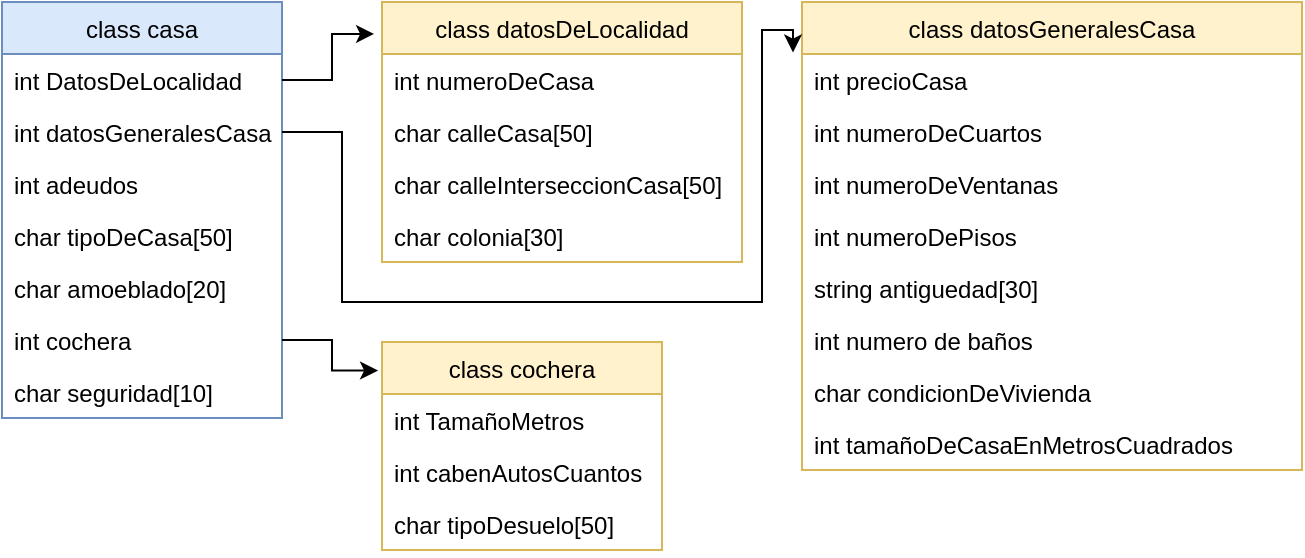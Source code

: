 <mxfile version="20.8.23" type="github">
  <diagram name="Página-1" id="cTa_LVJ5uUvVyldWmIA8">
    <mxGraphModel dx="765" dy="414" grid="1" gridSize="10" guides="1" tooltips="1" connect="1" arrows="1" fold="1" page="1" pageScale="1" pageWidth="827" pageHeight="1169" math="0" shadow="0">
      <root>
        <mxCell id="0" />
        <mxCell id="1" parent="0" />
        <mxCell id="lUvl3nBfTXmA2ObiZ9be-1" value="class casa" style="swimlane;fontStyle=0;childLayout=stackLayout;horizontal=1;startSize=26;fillColor=#dae8fc;horizontalStack=0;resizeParent=1;resizeParentMax=0;resizeLast=0;collapsible=1;marginBottom=0;strokeColor=#6c8ebf;" vertex="1" parent="1">
          <mxGeometry x="40" y="40" width="140" height="208" as="geometry" />
        </mxCell>
        <mxCell id="lUvl3nBfTXmA2ObiZ9be-2" value="int DatosDeLocalidad" style="text;strokeColor=none;fillColor=none;align=left;verticalAlign=top;spacingLeft=4;spacingRight=4;overflow=hidden;rotatable=0;points=[[0,0.5],[1,0.5]];portConstraint=eastwest;" vertex="1" parent="lUvl3nBfTXmA2ObiZ9be-1">
          <mxGeometry y="26" width="140" height="26" as="geometry" />
        </mxCell>
        <mxCell id="lUvl3nBfTXmA2ObiZ9be-19" value="int datosGeneralesCasa" style="text;strokeColor=none;fillColor=none;align=left;verticalAlign=top;spacingLeft=4;spacingRight=4;overflow=hidden;rotatable=0;points=[[0,0.5],[1,0.5]];portConstraint=eastwest;" vertex="1" parent="lUvl3nBfTXmA2ObiZ9be-1">
          <mxGeometry y="52" width="140" height="26" as="geometry" />
        </mxCell>
        <mxCell id="lUvl3nBfTXmA2ObiZ9be-23" value="int adeudos" style="text;strokeColor=none;fillColor=none;align=left;verticalAlign=top;spacingLeft=4;spacingRight=4;overflow=hidden;rotatable=0;points=[[0,0.5],[1,0.5]];portConstraint=eastwest;" vertex="1" parent="lUvl3nBfTXmA2ObiZ9be-1">
          <mxGeometry y="78" width="140" height="26" as="geometry" />
        </mxCell>
        <mxCell id="lUvl3nBfTXmA2ObiZ9be-24" value="char tipoDeCasa[50]" style="text;strokeColor=none;fillColor=none;align=left;verticalAlign=top;spacingLeft=4;spacingRight=4;overflow=hidden;rotatable=0;points=[[0,0.5],[1,0.5]];portConstraint=eastwest;" vertex="1" parent="lUvl3nBfTXmA2ObiZ9be-1">
          <mxGeometry y="104" width="140" height="26" as="geometry" />
        </mxCell>
        <mxCell id="lUvl3nBfTXmA2ObiZ9be-25" value="char amoeblado[20]" style="text;strokeColor=none;fillColor=none;align=left;verticalAlign=top;spacingLeft=4;spacingRight=4;overflow=hidden;rotatable=0;points=[[0,0.5],[1,0.5]];portConstraint=eastwest;" vertex="1" parent="lUvl3nBfTXmA2ObiZ9be-1">
          <mxGeometry y="130" width="140" height="26" as="geometry" />
        </mxCell>
        <mxCell id="lUvl3nBfTXmA2ObiZ9be-31" value="int cochera" style="text;strokeColor=none;fillColor=none;align=left;verticalAlign=top;spacingLeft=4;spacingRight=4;overflow=hidden;rotatable=0;points=[[0,0.5],[1,0.5]];portConstraint=eastwest;" vertex="1" parent="lUvl3nBfTXmA2ObiZ9be-1">
          <mxGeometry y="156" width="140" height="26" as="geometry" />
        </mxCell>
        <mxCell id="lUvl3nBfTXmA2ObiZ9be-10" value="char seguridad[10]" style="text;strokeColor=none;fillColor=none;align=left;verticalAlign=top;spacingLeft=4;spacingRight=4;overflow=hidden;rotatable=0;points=[[0,0.5],[1,0.5]];portConstraint=eastwest;" vertex="1" parent="lUvl3nBfTXmA2ObiZ9be-1">
          <mxGeometry y="182" width="140" height="26" as="geometry" />
        </mxCell>
        <mxCell id="lUvl3nBfTXmA2ObiZ9be-5" value="class datosDeLocalidad" style="swimlane;fontStyle=0;childLayout=stackLayout;horizontal=1;startSize=26;fillColor=#fff2cc;horizontalStack=0;resizeParent=1;resizeParentMax=0;resizeLast=0;collapsible=1;marginBottom=0;strokeColor=#d6b656;" vertex="1" parent="1">
          <mxGeometry x="230" y="40" width="180" height="130" as="geometry" />
        </mxCell>
        <mxCell id="lUvl3nBfTXmA2ObiZ9be-6" value="int numeroDeCasa" style="text;strokeColor=none;fillColor=none;align=left;verticalAlign=top;spacingLeft=4;spacingRight=4;overflow=hidden;rotatable=0;points=[[0,0.5],[1,0.5]];portConstraint=eastwest;" vertex="1" parent="lUvl3nBfTXmA2ObiZ9be-5">
          <mxGeometry y="26" width="180" height="26" as="geometry" />
        </mxCell>
        <mxCell id="lUvl3nBfTXmA2ObiZ9be-7" value="char calleCasa[50]" style="text;strokeColor=none;fillColor=none;align=left;verticalAlign=top;spacingLeft=4;spacingRight=4;overflow=hidden;rotatable=0;points=[[0,0.5],[1,0.5]];portConstraint=eastwest;" vertex="1" parent="lUvl3nBfTXmA2ObiZ9be-5">
          <mxGeometry y="52" width="180" height="26" as="geometry" />
        </mxCell>
        <mxCell id="lUvl3nBfTXmA2ObiZ9be-8" value="char calleInterseccionCasa[50]" style="text;strokeColor=none;fillColor=none;align=left;verticalAlign=top;spacingLeft=4;spacingRight=4;overflow=hidden;rotatable=0;points=[[0,0.5],[1,0.5]];portConstraint=eastwest;" vertex="1" parent="lUvl3nBfTXmA2ObiZ9be-5">
          <mxGeometry y="78" width="180" height="26" as="geometry" />
        </mxCell>
        <mxCell id="lUvl3nBfTXmA2ObiZ9be-9" value="char colonia[30]" style="text;strokeColor=none;fillColor=none;align=left;verticalAlign=top;spacingLeft=4;spacingRight=4;overflow=hidden;rotatable=0;points=[[0,0.5],[1,0.5]];portConstraint=eastwest;" vertex="1" parent="lUvl3nBfTXmA2ObiZ9be-5">
          <mxGeometry y="104" width="180" height="26" as="geometry" />
        </mxCell>
        <mxCell id="lUvl3nBfTXmA2ObiZ9be-12" value="class datosGeneralesCasa" style="swimlane;fontStyle=0;childLayout=stackLayout;horizontal=1;startSize=26;fillColor=#fff2cc;horizontalStack=0;resizeParent=1;resizeParentMax=0;resizeLast=0;collapsible=1;marginBottom=0;strokeColor=#d6b656;" vertex="1" parent="1">
          <mxGeometry x="440" y="40" width="250" height="234" as="geometry" />
        </mxCell>
        <mxCell id="lUvl3nBfTXmA2ObiZ9be-13" value="int precioCasa" style="text;strokeColor=none;fillColor=none;align=left;verticalAlign=top;spacingLeft=4;spacingRight=4;overflow=hidden;rotatable=0;points=[[0,0.5],[1,0.5]];portConstraint=eastwest;" vertex="1" parent="lUvl3nBfTXmA2ObiZ9be-12">
          <mxGeometry y="26" width="250" height="26" as="geometry" />
        </mxCell>
        <mxCell id="lUvl3nBfTXmA2ObiZ9be-14" value="int numeroDeCuartos" style="text;strokeColor=none;fillColor=none;align=left;verticalAlign=top;spacingLeft=4;spacingRight=4;overflow=hidden;rotatable=0;points=[[0,0.5],[1,0.5]];portConstraint=eastwest;" vertex="1" parent="lUvl3nBfTXmA2ObiZ9be-12">
          <mxGeometry y="52" width="250" height="26" as="geometry" />
        </mxCell>
        <mxCell id="lUvl3nBfTXmA2ObiZ9be-15" value="int numeroDeVentanas" style="text;strokeColor=none;fillColor=none;align=left;verticalAlign=top;spacingLeft=4;spacingRight=4;overflow=hidden;rotatable=0;points=[[0,0.5],[1,0.5]];portConstraint=eastwest;" vertex="1" parent="lUvl3nBfTXmA2ObiZ9be-12">
          <mxGeometry y="78" width="250" height="26" as="geometry" />
        </mxCell>
        <mxCell id="lUvl3nBfTXmA2ObiZ9be-16" value="int numeroDePisos" style="text;strokeColor=none;fillColor=none;align=left;verticalAlign=top;spacingLeft=4;spacingRight=4;overflow=hidden;rotatable=0;points=[[0,0.5],[1,0.5]];portConstraint=eastwest;" vertex="1" parent="lUvl3nBfTXmA2ObiZ9be-12">
          <mxGeometry y="104" width="250" height="26" as="geometry" />
        </mxCell>
        <mxCell id="lUvl3nBfTXmA2ObiZ9be-20" value="string antiguedad[30]" style="text;strokeColor=none;fillColor=none;align=left;verticalAlign=top;spacingLeft=4;spacingRight=4;overflow=hidden;rotatable=0;points=[[0,0.5],[1,0.5]];portConstraint=eastwest;" vertex="1" parent="lUvl3nBfTXmA2ObiZ9be-12">
          <mxGeometry y="130" width="250" height="26" as="geometry" />
        </mxCell>
        <mxCell id="lUvl3nBfTXmA2ObiZ9be-21" value="int numero de baños" style="text;strokeColor=none;fillColor=none;align=left;verticalAlign=top;spacingLeft=4;spacingRight=4;overflow=hidden;rotatable=0;points=[[0,0.5],[1,0.5]];portConstraint=eastwest;" vertex="1" parent="lUvl3nBfTXmA2ObiZ9be-12">
          <mxGeometry y="156" width="250" height="26" as="geometry" />
        </mxCell>
        <mxCell id="lUvl3nBfTXmA2ObiZ9be-22" value="char condicionDeVivienda" style="text;strokeColor=none;fillColor=none;align=left;verticalAlign=top;spacingLeft=4;spacingRight=4;overflow=hidden;rotatable=0;points=[[0,0.5],[1,0.5]];portConstraint=eastwest;" vertex="1" parent="lUvl3nBfTXmA2ObiZ9be-12">
          <mxGeometry y="182" width="250" height="26" as="geometry" />
        </mxCell>
        <mxCell id="lUvl3nBfTXmA2ObiZ9be-30" value="int tamañoDeCasaEnMetrosCuadrados" style="text;strokeColor=none;fillColor=none;align=left;verticalAlign=top;spacingLeft=4;spacingRight=4;overflow=hidden;rotatable=0;points=[[0,0.5],[1,0.5]];portConstraint=eastwest;" vertex="1" parent="lUvl3nBfTXmA2ObiZ9be-12">
          <mxGeometry y="208" width="250" height="26" as="geometry" />
        </mxCell>
        <mxCell id="lUvl3nBfTXmA2ObiZ9be-17" style="edgeStyle=orthogonalEdgeStyle;rounded=0;orthogonalLoop=1;jettySize=auto;html=1;entryX=-0.022;entryY=0.123;entryDx=0;entryDy=0;entryPerimeter=0;" edge="1" parent="1" source="lUvl3nBfTXmA2ObiZ9be-2" target="lUvl3nBfTXmA2ObiZ9be-5">
          <mxGeometry relative="1" as="geometry" />
        </mxCell>
        <mxCell id="lUvl3nBfTXmA2ObiZ9be-18" style="edgeStyle=orthogonalEdgeStyle;rounded=0;orthogonalLoop=1;jettySize=auto;html=1;entryX=-0.018;entryY=0.108;entryDx=0;entryDy=0;entryPerimeter=0;exitX=1;exitY=0.5;exitDx=0;exitDy=0;" edge="1" parent="1" source="lUvl3nBfTXmA2ObiZ9be-19" target="lUvl3nBfTXmA2ObiZ9be-12">
          <mxGeometry relative="1" as="geometry">
            <Array as="points">
              <mxPoint x="210" y="105" />
              <mxPoint x="210" y="190" />
              <mxPoint x="420" y="190" />
              <mxPoint x="420" y="54" />
            </Array>
          </mxGeometry>
        </mxCell>
        <mxCell id="lUvl3nBfTXmA2ObiZ9be-26" value="class cochera" style="swimlane;fontStyle=0;childLayout=stackLayout;horizontal=1;startSize=26;fillColor=#fff2cc;horizontalStack=0;resizeParent=1;resizeParentMax=0;resizeLast=0;collapsible=1;marginBottom=0;strokeColor=#d6b656;" vertex="1" parent="1">
          <mxGeometry x="230" y="210" width="140" height="104" as="geometry" />
        </mxCell>
        <mxCell id="lUvl3nBfTXmA2ObiZ9be-27" value="int TamañoMetros" style="text;strokeColor=none;fillColor=none;align=left;verticalAlign=top;spacingLeft=4;spacingRight=4;overflow=hidden;rotatable=0;points=[[0,0.5],[1,0.5]];portConstraint=eastwest;" vertex="1" parent="lUvl3nBfTXmA2ObiZ9be-26">
          <mxGeometry y="26" width="140" height="26" as="geometry" />
        </mxCell>
        <mxCell id="lUvl3nBfTXmA2ObiZ9be-28" value="int cabenAutosCuantos" style="text;strokeColor=none;fillColor=none;align=left;verticalAlign=top;spacingLeft=4;spacingRight=4;overflow=hidden;rotatable=0;points=[[0,0.5],[1,0.5]];portConstraint=eastwest;" vertex="1" parent="lUvl3nBfTXmA2ObiZ9be-26">
          <mxGeometry y="52" width="140" height="26" as="geometry" />
        </mxCell>
        <mxCell id="lUvl3nBfTXmA2ObiZ9be-29" value="char tipoDesuelo[50]" style="text;strokeColor=none;fillColor=none;align=left;verticalAlign=top;spacingLeft=4;spacingRight=4;overflow=hidden;rotatable=0;points=[[0,0.5],[1,0.5]];portConstraint=eastwest;" vertex="1" parent="lUvl3nBfTXmA2ObiZ9be-26">
          <mxGeometry y="78" width="140" height="26" as="geometry" />
        </mxCell>
        <mxCell id="lUvl3nBfTXmA2ObiZ9be-32" style="edgeStyle=orthogonalEdgeStyle;rounded=0;orthogonalLoop=1;jettySize=auto;html=1;entryX=-0.014;entryY=0.137;entryDx=0;entryDy=0;entryPerimeter=0;" edge="1" parent="1" source="lUvl3nBfTXmA2ObiZ9be-31" target="lUvl3nBfTXmA2ObiZ9be-26">
          <mxGeometry relative="1" as="geometry" />
        </mxCell>
      </root>
    </mxGraphModel>
  </diagram>
</mxfile>
